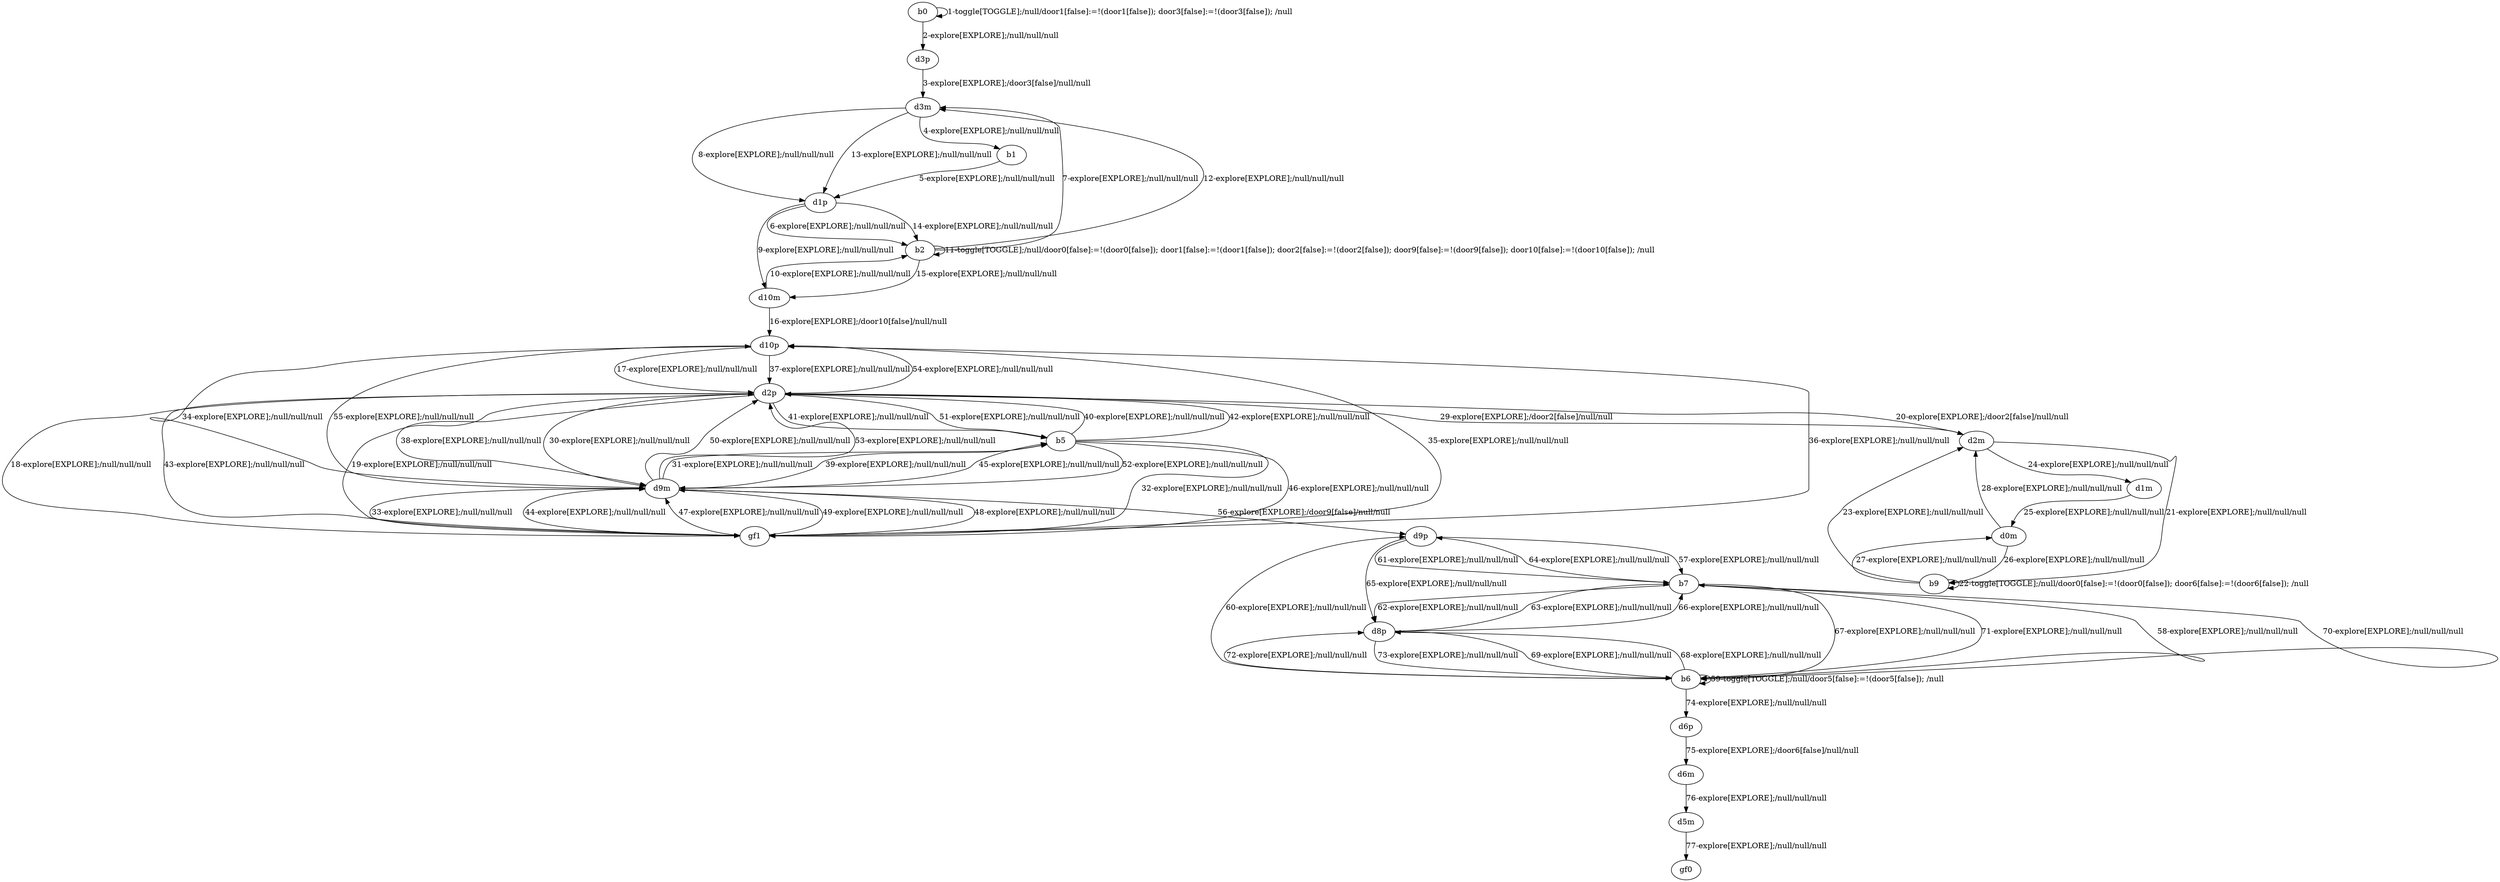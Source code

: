 digraph g {
"b0" -> "b0" [label = "1-toggle[TOGGLE];/null/door1[false]:=!(door1[false]); door3[false]:=!(door3[false]); /null"];
"b0" -> "d3p" [label = "2-explore[EXPLORE];/null/null/null"];
"d3p" -> "d3m" [label = "3-explore[EXPLORE];/door3[false]/null/null"];
"d3m" -> "b1" [label = "4-explore[EXPLORE];/null/null/null"];
"b1" -> "d1p" [label = "5-explore[EXPLORE];/null/null/null"];
"d1p" -> "b2" [label = "6-explore[EXPLORE];/null/null/null"];
"b2" -> "d3m" [label = "7-explore[EXPLORE];/null/null/null"];
"d3m" -> "d1p" [label = "8-explore[EXPLORE];/null/null/null"];
"d1p" -> "d10m" [label = "9-explore[EXPLORE];/null/null/null"];
"d10m" -> "b2" [label = "10-explore[EXPLORE];/null/null/null"];
"b2" -> "b2" [label = "11-toggle[TOGGLE];/null/door0[false]:=!(door0[false]); door1[false]:=!(door1[false]); door2[false]:=!(door2[false]); door9[false]:=!(door9[false]); door10[false]:=!(door10[false]); /null"];
"b2" -> "d3m" [label = "12-explore[EXPLORE];/null/null/null"];
"d3m" -> "d1p" [label = "13-explore[EXPLORE];/null/null/null"];
"d1p" -> "b2" [label = "14-explore[EXPLORE];/null/null/null"];
"b2" -> "d10m" [label = "15-explore[EXPLORE];/null/null/null"];
"d10m" -> "d10p" [label = "16-explore[EXPLORE];/door10[false]/null/null"];
"d10p" -> "d2p" [label = "17-explore[EXPLORE];/null/null/null"];
"d2p" -> "gf1" [label = "18-explore[EXPLORE];/null/null/null"];
"gf1" -> "d2p" [label = "19-explore[EXPLORE];/null/null/null"];
"d2p" -> "d2m" [label = "20-explore[EXPLORE];/door2[false]/null/null"];
"d2m" -> "b9" [label = "21-explore[EXPLORE];/null/null/null"];
"b9" -> "b9" [label = "22-toggle[TOGGLE];/null/door0[false]:=!(door0[false]); door6[false]:=!(door6[false]); /null"];
"b9" -> "d2m" [label = "23-explore[EXPLORE];/null/null/null"];
"d2m" -> "d1m" [label = "24-explore[EXPLORE];/null/null/null"];
"d1m" -> "d0m" [label = "25-explore[EXPLORE];/null/null/null"];
"d0m" -> "b9" [label = "26-explore[EXPLORE];/null/null/null"];
"b9" -> "d0m" [label = "27-explore[EXPLORE];/null/null/null"];
"d0m" -> "d2m" [label = "28-explore[EXPLORE];/null/null/null"];
"d2m" -> "d2p" [label = "29-explore[EXPLORE];/door2[false]/null/null"];
"d2p" -> "d9m" [label = "30-explore[EXPLORE];/null/null/null"];
"d9m" -> "b5" [label = "31-explore[EXPLORE];/null/null/null"];
"b5" -> "gf1" [label = "32-explore[EXPLORE];/null/null/null"];
"gf1" -> "d9m" [label = "33-explore[EXPLORE];/null/null/null"];
"d9m" -> "d10p" [label = "34-explore[EXPLORE];/null/null/null"];
"d10p" -> "gf1" [label = "35-explore[EXPLORE];/null/null/null"];
"gf1" -> "d10p" [label = "36-explore[EXPLORE];/null/null/null"];
"d10p" -> "d2p" [label = "37-explore[EXPLORE];/null/null/null"];
"d2p" -> "d9m" [label = "38-explore[EXPLORE];/null/null/null"];
"d9m" -> "b5" [label = "39-explore[EXPLORE];/null/null/null"];
"b5" -> "d2p" [label = "40-explore[EXPLORE];/null/null/null"];
"d2p" -> "b5" [label = "41-explore[EXPLORE];/null/null/null"];
"b5" -> "d2p" [label = "42-explore[EXPLORE];/null/null/null"];
"d2p" -> "gf1" [label = "43-explore[EXPLORE];/null/null/null"];
"gf1" -> "d9m" [label = "44-explore[EXPLORE];/null/null/null"];
"d9m" -> "b5" [label = "45-explore[EXPLORE];/null/null/null"];
"b5" -> "gf1" [label = "46-explore[EXPLORE];/null/null/null"];
"gf1" -> "d9m" [label = "47-explore[EXPLORE];/null/null/null"];
"d9m" -> "gf1" [label = "48-explore[EXPLORE];/null/null/null"];
"gf1" -> "d9m" [label = "49-explore[EXPLORE];/null/null/null"];
"d9m" -> "d2p" [label = "50-explore[EXPLORE];/null/null/null"];
"d2p" -> "b5" [label = "51-explore[EXPLORE];/null/null/null"];
"b5" -> "d9m" [label = "52-explore[EXPLORE];/null/null/null"];
"d9m" -> "d2p" [label = "53-explore[EXPLORE];/null/null/null"];
"d2p" -> "d10p" [label = "54-explore[EXPLORE];/null/null/null"];
"d10p" -> "d9m" [label = "55-explore[EXPLORE];/null/null/null"];
"d9m" -> "d9p" [label = "56-explore[EXPLORE];/door9[false]/null/null"];
"d9p" -> "b7" [label = "57-explore[EXPLORE];/null/null/null"];
"b7" -> "b6" [label = "58-explore[EXPLORE];/null/null/null"];
"b6" -> "b6" [label = "59-toggle[TOGGLE];/null/door5[false]:=!(door5[false]); /null"];
"b6" -> "d9p" [label = "60-explore[EXPLORE];/null/null/null"];
"d9p" -> "b7" [label = "61-explore[EXPLORE];/null/null/null"];
"b7" -> "d8p" [label = "62-explore[EXPLORE];/null/null/null"];
"d8p" -> "b7" [label = "63-explore[EXPLORE];/null/null/null"];
"b7" -> "d9p" [label = "64-explore[EXPLORE];/null/null/null"];
"d9p" -> "d8p" [label = "65-explore[EXPLORE];/null/null/null"];
"d8p" -> "b7" [label = "66-explore[EXPLORE];/null/null/null"];
"b7" -> "b6" [label = "67-explore[EXPLORE];/null/null/null"];
"b6" -> "d8p" [label = "68-explore[EXPLORE];/null/null/null"];
"d8p" -> "b6" [label = "69-explore[EXPLORE];/null/null/null"];
"b6" -> "b7" [label = "70-explore[EXPLORE];/null/null/null"];
"b7" -> "b6" [label = "71-explore[EXPLORE];/null/null/null"];
"b6" -> "d8p" [label = "72-explore[EXPLORE];/null/null/null"];
"d8p" -> "b6" [label = "73-explore[EXPLORE];/null/null/null"];
"b6" -> "d6p" [label = "74-explore[EXPLORE];/null/null/null"];
"d6p" -> "d6m" [label = "75-explore[EXPLORE];/door6[false]/null/null"];
"d6m" -> "d5m" [label = "76-explore[EXPLORE];/null/null/null"];
"d5m" -> "gf0" [label = "77-explore[EXPLORE];/null/null/null"];
}